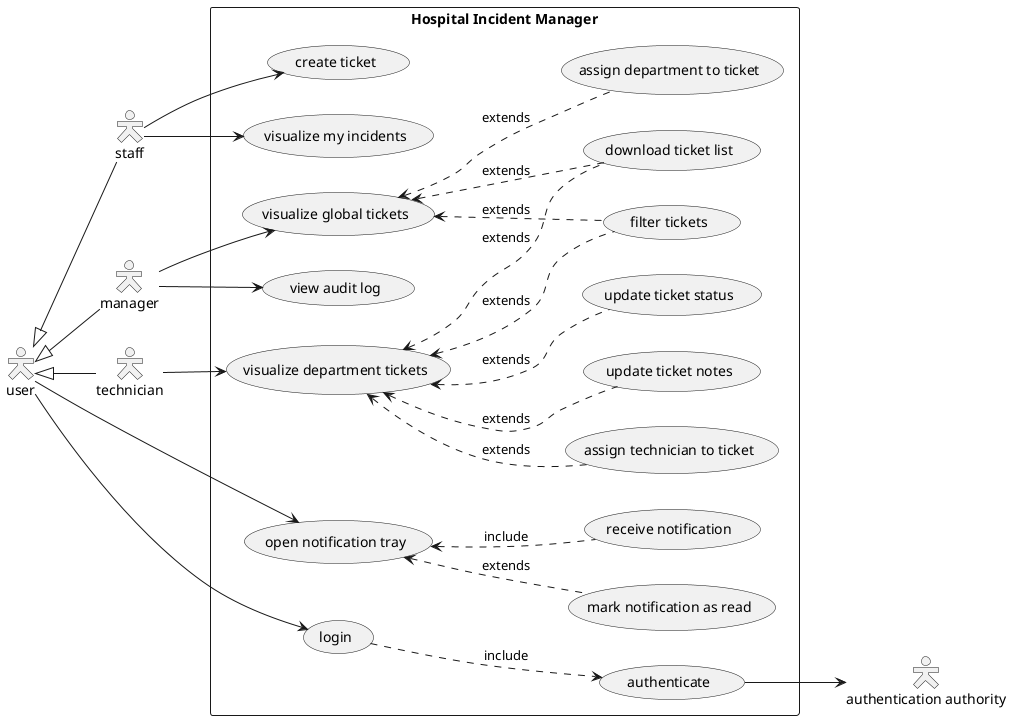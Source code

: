@startuml
skinparam actorStyle Hollow
left to right direction

user <|-- staff
user <|-- manager
user <|-- technician

rectangle "Hospital Incident Manager"{
(login).down.>(authenticate):include
(create ticket)
(visualize global tickets)
(visualize department tickets)
(filter tickets).up.>(visualize global tickets):extends
(filter tickets).up.>(visualize department tickets):extends
(download ticket list).up.>(visualize global tickets):extends
(download ticket list).up.>(visualize department tickets):extends
(visualize my incidents)
(assign department to ticket).up.>(visualize global tickets):extends
(mark notification as read).up.>(open notification tray):extends
(receive notification) .up.> (open notification tray) : include
(view audit log)
(update ticket notes).up.>(visualize department tickets):extends
(update ticket status).up.>(visualize department tickets):extends
(assign technician to ticket).up.>(visualize department tickets):extends
}

user --> (login)
user --> (open notification tray)

staff --> (create ticket)
staff --> (visualize my incidents)

manager --> (visualize global tickets)
manager --> (view audit log)

technician --> (visualize department tickets)

(authenticate) --> "authentication authority"

@enduml
